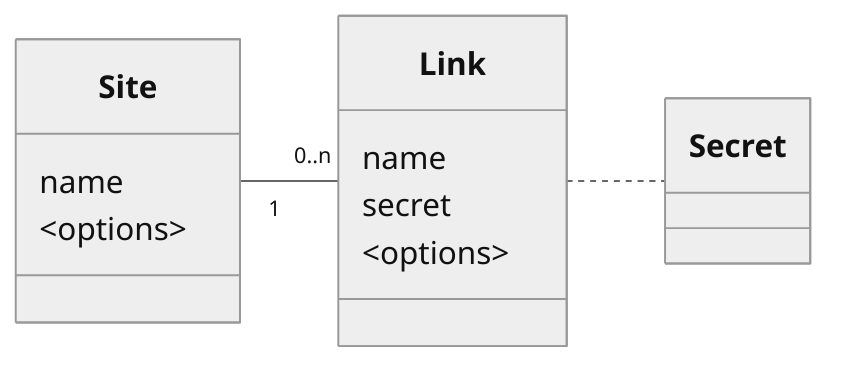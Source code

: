 %%{init: {'theme': 'neutral', 'fontFamily': 'Noto Sans'}}%%

classDiagram
    direction LR
    Site "1" -- "0..n" Link
    Link .. Secret
    class Site {
        name
        &lt;options&gt;
    }
   class Link {
        name
        secret
        &lt;options&gt;
    }